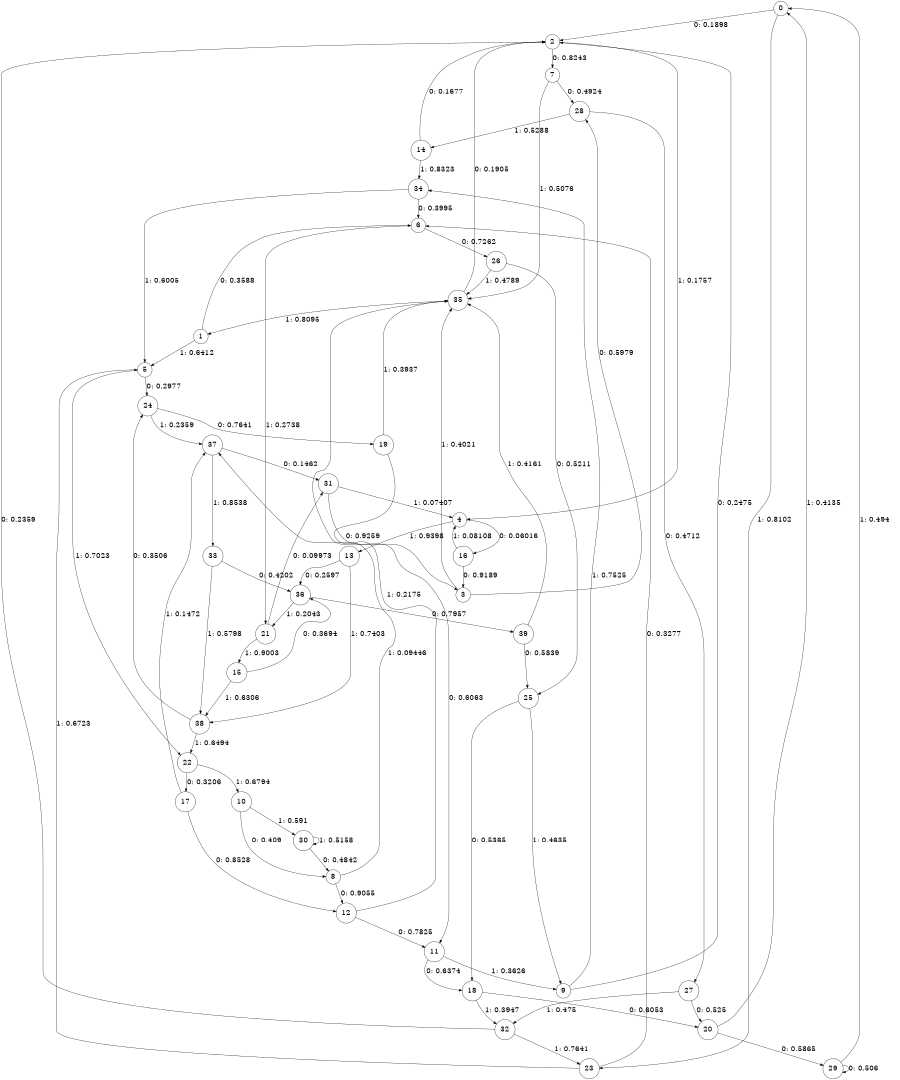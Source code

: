 digraph "ch35randomL6" {
size = "6,8.5";
ratio = "fill";
node [shape = circle];
node [fontsize = 24];
edge [fontsize = 24];
0 -> 2 [label = "0: 0.1898   "];
0 -> 23 [label = "1: 0.8102   "];
1 -> 6 [label = "0: 0.3588   "];
1 -> 5 [label = "1: 0.6412   "];
2 -> 7 [label = "0: 0.8243   "];
2 -> 4 [label = "1: 0.1757   "];
3 -> 28 [label = "0: 0.5979   "];
3 -> 35 [label = "1: 0.4021   "];
4 -> 16 [label = "0: 0.06016  "];
4 -> 13 [label = "1: 0.9398   "];
5 -> 24 [label = "0: 0.2977   "];
5 -> 22 [label = "1: 0.7023   "];
6 -> 26 [label = "0: 0.7262   "];
6 -> 21 [label = "1: 0.2738   "];
7 -> 28 [label = "0: 0.4924   "];
7 -> 35 [label = "1: 0.5076   "];
8 -> 12 [label = "0: 0.9055   "];
8 -> 37 [label = "1: 0.09446  "];
9 -> 2 [label = "0: 0.2475   "];
9 -> 34 [label = "1: 0.7525   "];
10 -> 8 [label = "0: 0.409    "];
10 -> 30 [label = "1: 0.591    "];
11 -> 18 [label = "0: 0.6374   "];
11 -> 9 [label = "1: 0.3626   "];
12 -> 11 [label = "0: 0.7825   "];
12 -> 35 [label = "1: 0.2175   "];
13 -> 36 [label = "0: 0.2597   "];
13 -> 38 [label = "1: 0.7403   "];
14 -> 2 [label = "0: 0.1677   "];
14 -> 34 [label = "1: 0.8323   "];
15 -> 36 [label = "0: 0.3694   "];
15 -> 38 [label = "1: 0.6306   "];
16 -> 3 [label = "0: 0.9189   "];
16 -> 4 [label = "1: 0.08108  "];
17 -> 12 [label = "0: 0.8528   "];
17 -> 37 [label = "1: 0.1472   "];
18 -> 20 [label = "0: 0.6053   "];
18 -> 32 [label = "1: 0.3947   "];
19 -> 11 [label = "0: 0.6063   "];
19 -> 35 [label = "1: 0.3937   "];
20 -> 29 [label = "0: 0.5865   "];
20 -> 0 [label = "1: 0.4135   "];
21 -> 31 [label = "0: 0.09973  "];
21 -> 15 [label = "1: 0.9003   "];
22 -> 17 [label = "0: 0.3206   "];
22 -> 10 [label = "1: 0.6794   "];
23 -> 6 [label = "0: 0.3277   "];
23 -> 5 [label = "1: 0.6723   "];
24 -> 19 [label = "0: 0.7641   "];
24 -> 37 [label = "1: 0.2359   "];
25 -> 18 [label = "0: 0.5365   "];
25 -> 9 [label = "1: 0.4635   "];
26 -> 25 [label = "0: 0.5211   "];
26 -> 35 [label = "1: 0.4789   "];
27 -> 20 [label = "0: 0.525    "];
27 -> 32 [label = "1: 0.475    "];
28 -> 27 [label = "0: 0.4712   "];
28 -> 14 [label = "1: 0.5288   "];
29 -> 29 [label = "0: 0.506    "];
29 -> 0 [label = "1: 0.494    "];
30 -> 8 [label = "0: 0.4842   "];
30 -> 30 [label = "1: 0.5158   "];
31 -> 3 [label = "0: 0.9259   "];
31 -> 4 [label = "1: 0.07407  "];
32 -> 2 [label = "0: 0.2359   "];
32 -> 23 [label = "1: 0.7641   "];
33 -> 36 [label = "0: 0.4202   "];
33 -> 38 [label = "1: 0.5798   "];
34 -> 6 [label = "0: 0.3995   "];
34 -> 5 [label = "1: 0.6005   "];
35 -> 2 [label = "0: 0.1905   "];
35 -> 1 [label = "1: 0.8095   "];
36 -> 39 [label = "0: 0.7957   "];
36 -> 21 [label = "1: 0.2043   "];
37 -> 31 [label = "0: 0.1462   "];
37 -> 33 [label = "1: 0.8538   "];
38 -> 24 [label = "0: 0.3506   "];
38 -> 22 [label = "1: 0.6494   "];
39 -> 25 [label = "0: 0.5839   "];
39 -> 35 [label = "1: 0.4161   "];
}